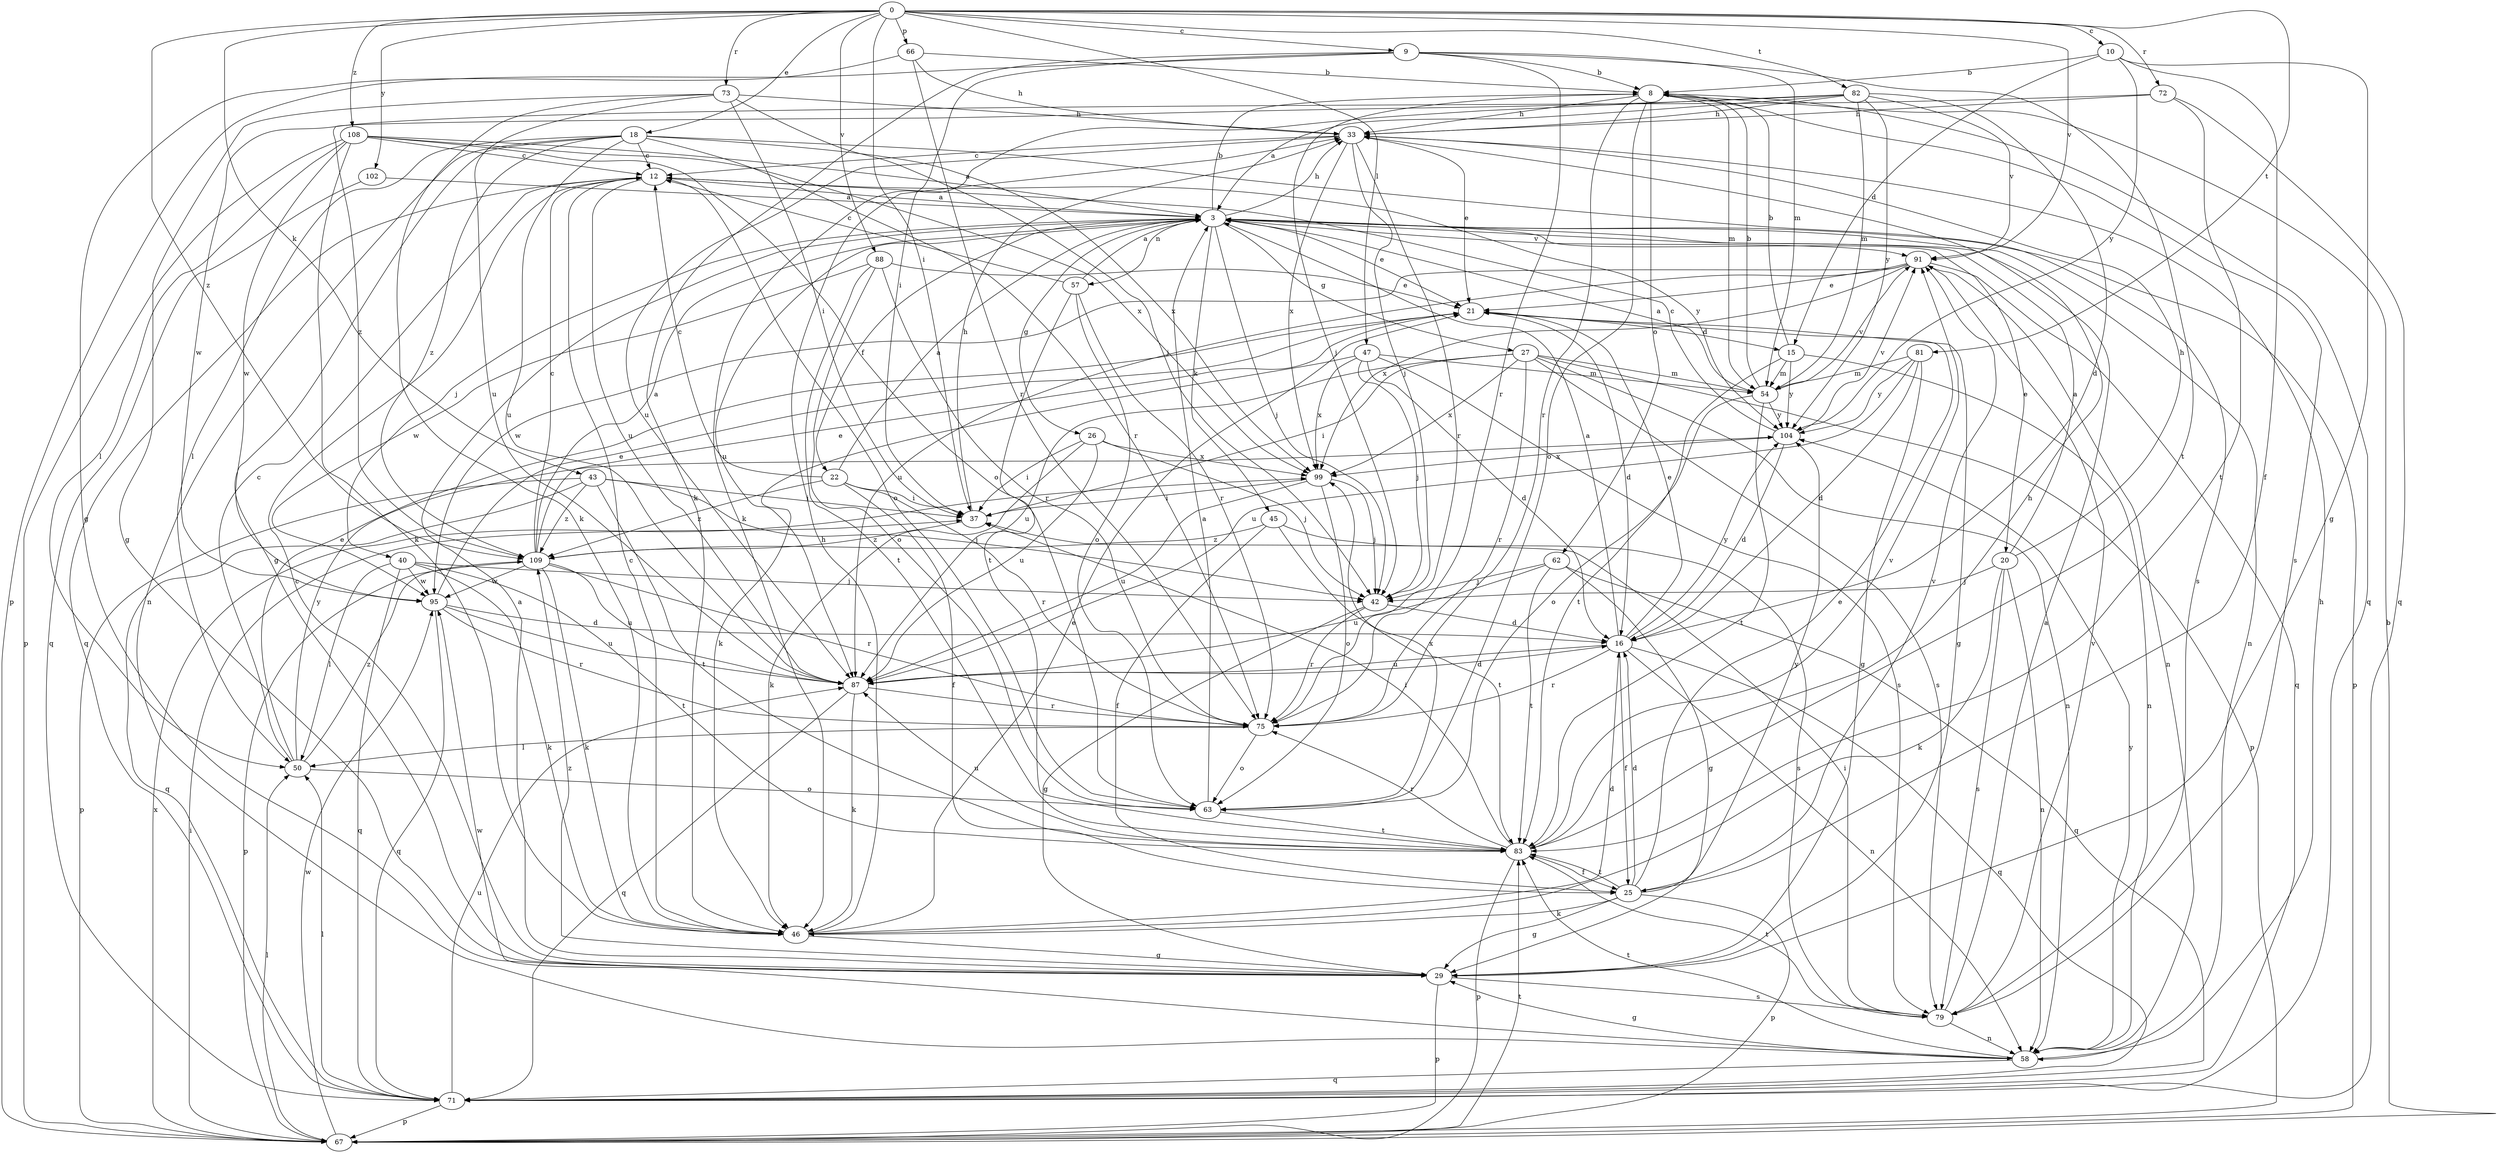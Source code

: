 strict digraph  {
0;
3;
8;
9;
10;
12;
15;
16;
18;
20;
21;
22;
25;
26;
27;
29;
33;
37;
40;
42;
43;
45;
46;
47;
50;
54;
57;
58;
62;
63;
66;
67;
71;
72;
73;
75;
79;
81;
82;
83;
87;
88;
91;
95;
99;
102;
104;
108;
109;
0 -> 9  [label=c];
0 -> 10  [label=c];
0 -> 18  [label=e];
0 -> 37  [label=i];
0 -> 43  [label=k];
0 -> 47  [label=l];
0 -> 66  [label=p];
0 -> 72  [label=r];
0 -> 73  [label=r];
0 -> 81  [label=t];
0 -> 82  [label=t];
0 -> 88  [label=v];
0 -> 91  [label=v];
0 -> 102  [label=y];
0 -> 108  [label=z];
0 -> 109  [label=z];
3 -> 8  [label=b];
3 -> 20  [label=e];
3 -> 21  [label=e];
3 -> 22  [label=f];
3 -> 26  [label=g];
3 -> 27  [label=g];
3 -> 33  [label=h];
3 -> 40  [label=j];
3 -> 42  [label=j];
3 -> 45  [label=k];
3 -> 57  [label=n];
3 -> 58  [label=n];
3 -> 67  [label=p];
3 -> 87  [label=u];
3 -> 91  [label=v];
8 -> 33  [label=h];
8 -> 42  [label=j];
8 -> 54  [label=m];
8 -> 62  [label=o];
8 -> 63  [label=o];
8 -> 71  [label=q];
8 -> 75  [label=r];
8 -> 79  [label=s];
9 -> 8  [label=b];
9 -> 37  [label=i];
9 -> 46  [label=k];
9 -> 54  [label=m];
9 -> 67  [label=p];
9 -> 75  [label=r];
9 -> 83  [label=t];
10 -> 8  [label=b];
10 -> 15  [label=d];
10 -> 25  [label=f];
10 -> 29  [label=g];
10 -> 104  [label=y];
12 -> 3  [label=a];
12 -> 63  [label=o];
12 -> 71  [label=q];
12 -> 87  [label=u];
12 -> 104  [label=y];
15 -> 8  [label=b];
15 -> 54  [label=m];
15 -> 58  [label=n];
15 -> 83  [label=t];
15 -> 104  [label=y];
16 -> 3  [label=a];
16 -> 21  [label=e];
16 -> 25  [label=f];
16 -> 58  [label=n];
16 -> 71  [label=q];
16 -> 75  [label=r];
16 -> 87  [label=u];
16 -> 104  [label=y];
18 -> 12  [label=c];
18 -> 29  [label=g];
18 -> 50  [label=l];
18 -> 58  [label=n];
18 -> 75  [label=r];
18 -> 79  [label=s];
18 -> 87  [label=u];
18 -> 99  [label=x];
18 -> 109  [label=z];
20 -> 3  [label=a];
20 -> 33  [label=h];
20 -> 42  [label=j];
20 -> 46  [label=k];
20 -> 58  [label=n];
20 -> 79  [label=s];
21 -> 15  [label=d];
21 -> 16  [label=d];
21 -> 29  [label=g];
22 -> 3  [label=a];
22 -> 12  [label=c];
22 -> 25  [label=f];
22 -> 37  [label=i];
22 -> 75  [label=r];
22 -> 109  [label=z];
25 -> 16  [label=d];
25 -> 21  [label=e];
25 -> 29  [label=g];
25 -> 46  [label=k];
25 -> 67  [label=p];
25 -> 83  [label=t];
25 -> 91  [label=v];
25 -> 104  [label=y];
26 -> 37  [label=i];
26 -> 42  [label=j];
26 -> 46  [label=k];
26 -> 87  [label=u];
26 -> 99  [label=x];
27 -> 37  [label=i];
27 -> 54  [label=m];
27 -> 58  [label=n];
27 -> 67  [label=p];
27 -> 75  [label=r];
27 -> 79  [label=s];
27 -> 87  [label=u];
27 -> 99  [label=x];
29 -> 3  [label=a];
29 -> 12  [label=c];
29 -> 67  [label=p];
29 -> 79  [label=s];
29 -> 109  [label=z];
33 -> 12  [label=c];
33 -> 21  [label=e];
33 -> 42  [label=j];
33 -> 75  [label=r];
33 -> 87  [label=u];
33 -> 99  [label=x];
37 -> 33  [label=h];
37 -> 109  [label=z];
40 -> 42  [label=j];
40 -> 46  [label=k];
40 -> 50  [label=l];
40 -> 71  [label=q];
40 -> 83  [label=t];
40 -> 95  [label=w];
42 -> 16  [label=d];
42 -> 29  [label=g];
42 -> 75  [label=r];
43 -> 37  [label=i];
43 -> 42  [label=j];
43 -> 67  [label=p];
43 -> 71  [label=q];
43 -> 83  [label=t];
43 -> 109  [label=z];
45 -> 25  [label=f];
45 -> 79  [label=s];
45 -> 83  [label=t];
45 -> 109  [label=z];
46 -> 12  [label=c];
46 -> 16  [label=d];
46 -> 21  [label=e];
46 -> 29  [label=g];
46 -> 33  [label=h];
47 -> 16  [label=d];
47 -> 42  [label=j];
47 -> 46  [label=k];
47 -> 54  [label=m];
47 -> 79  [label=s];
47 -> 99  [label=x];
50 -> 12  [label=c];
50 -> 21  [label=e];
50 -> 63  [label=o];
50 -> 104  [label=y];
50 -> 109  [label=z];
54 -> 3  [label=a];
54 -> 8  [label=b];
54 -> 63  [label=o];
54 -> 83  [label=t];
54 -> 91  [label=v];
54 -> 104  [label=y];
57 -> 3  [label=a];
57 -> 12  [label=c];
57 -> 63  [label=o];
57 -> 75  [label=r];
57 -> 83  [label=t];
58 -> 29  [label=g];
58 -> 33  [label=h];
58 -> 71  [label=q];
58 -> 83  [label=t];
58 -> 95  [label=w];
58 -> 104  [label=y];
62 -> 29  [label=g];
62 -> 42  [label=j];
62 -> 71  [label=q];
62 -> 83  [label=t];
62 -> 87  [label=u];
63 -> 3  [label=a];
63 -> 83  [label=t];
63 -> 99  [label=x];
66 -> 8  [label=b];
66 -> 29  [label=g];
66 -> 33  [label=h];
66 -> 75  [label=r];
67 -> 8  [label=b];
67 -> 37  [label=i];
67 -> 50  [label=l];
67 -> 83  [label=t];
67 -> 95  [label=w];
67 -> 99  [label=x];
71 -> 50  [label=l];
71 -> 67  [label=p];
71 -> 87  [label=u];
72 -> 33  [label=h];
72 -> 71  [label=q];
72 -> 83  [label=t];
72 -> 95  [label=w];
73 -> 29  [label=g];
73 -> 33  [label=h];
73 -> 37  [label=i];
73 -> 42  [label=j];
73 -> 46  [label=k];
73 -> 87  [label=u];
75 -> 50  [label=l];
75 -> 63  [label=o];
79 -> 3  [label=a];
79 -> 37  [label=i];
79 -> 58  [label=n];
79 -> 83  [label=t];
79 -> 91  [label=v];
81 -> 16  [label=d];
81 -> 29  [label=g];
81 -> 54  [label=m];
81 -> 87  [label=u];
81 -> 104  [label=y];
82 -> 3  [label=a];
82 -> 16  [label=d];
82 -> 33  [label=h];
82 -> 46  [label=k];
82 -> 54  [label=m];
82 -> 91  [label=v];
82 -> 104  [label=y];
82 -> 109  [label=z];
83 -> 25  [label=f];
83 -> 33  [label=h];
83 -> 37  [label=i];
83 -> 67  [label=p];
83 -> 75  [label=r];
83 -> 87  [label=u];
83 -> 91  [label=v];
87 -> 16  [label=d];
87 -> 46  [label=k];
87 -> 71  [label=q];
87 -> 75  [label=r];
88 -> 21  [label=e];
88 -> 63  [label=o];
88 -> 75  [label=r];
88 -> 83  [label=t];
88 -> 95  [label=w];
91 -> 21  [label=e];
91 -> 58  [label=n];
91 -> 71  [label=q];
91 -> 87  [label=u];
91 -> 95  [label=w];
91 -> 99  [label=x];
95 -> 16  [label=d];
95 -> 21  [label=e];
95 -> 71  [label=q];
95 -> 75  [label=r];
95 -> 87  [label=u];
99 -> 37  [label=i];
99 -> 42  [label=j];
99 -> 63  [label=o];
99 -> 87  [label=u];
102 -> 3  [label=a];
102 -> 71  [label=q];
104 -> 12  [label=c];
104 -> 16  [label=d];
104 -> 91  [label=v];
104 -> 99  [label=x];
108 -> 3  [label=a];
108 -> 12  [label=c];
108 -> 46  [label=k];
108 -> 50  [label=l];
108 -> 63  [label=o];
108 -> 67  [label=p];
108 -> 95  [label=w];
108 -> 99  [label=x];
109 -> 3  [label=a];
109 -> 12  [label=c];
109 -> 21  [label=e];
109 -> 46  [label=k];
109 -> 67  [label=p];
109 -> 75  [label=r];
109 -> 87  [label=u];
109 -> 95  [label=w];
}
